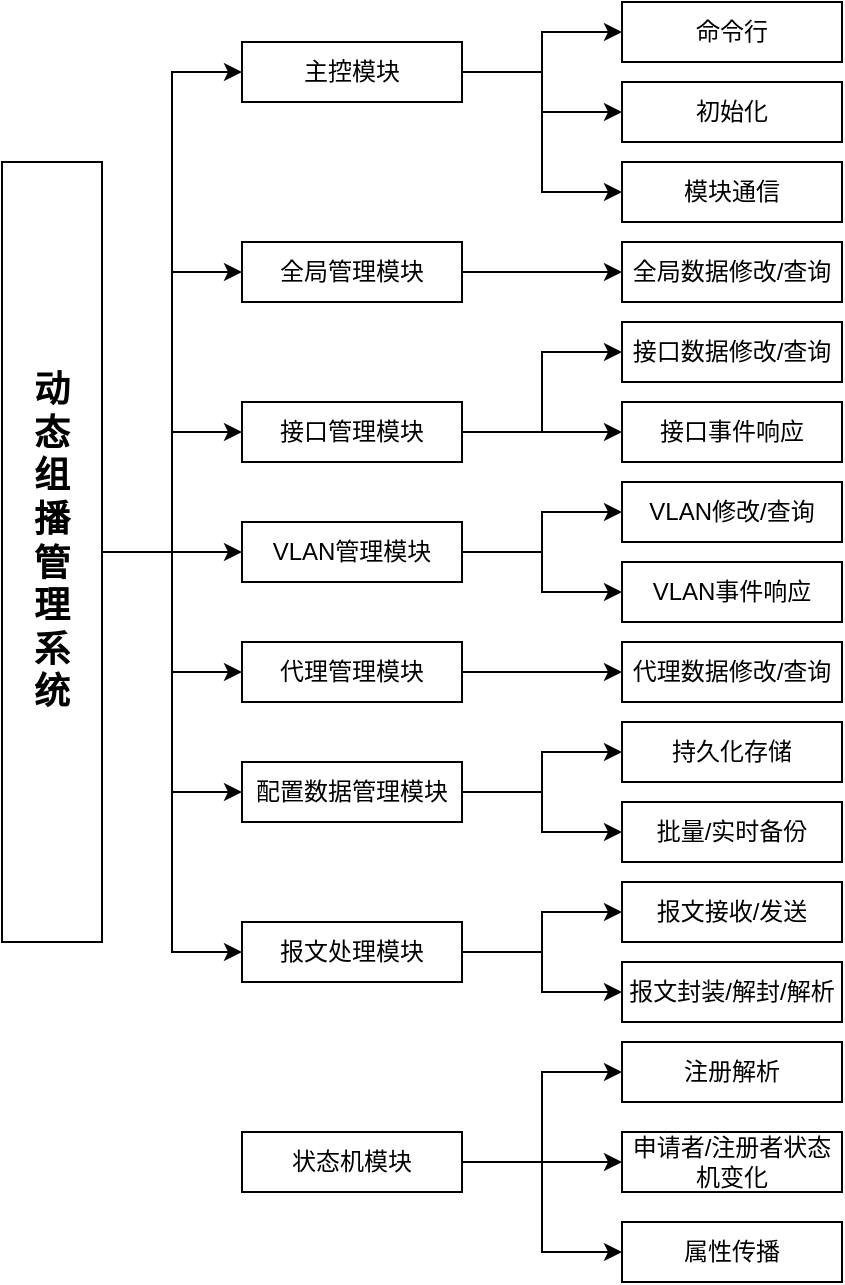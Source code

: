 <mxfile version="22.1.5" type="github">
  <diagram name="第 1 页" id="3-pClJ7IScu6mr6Mu3dZ">
    <mxGraphModel dx="786" dy="471" grid="1" gridSize="10" guides="1" tooltips="1" connect="1" arrows="1" fold="1" page="1" pageScale="1" pageWidth="827" pageHeight="1169" math="0" shadow="0">
      <root>
        <mxCell id="0" />
        <mxCell id="1" parent="0" />
        <mxCell id="GguSf6w3raXbqv1zkMUP-48" style="edgeStyle=orthogonalEdgeStyle;rounded=0;orthogonalLoop=1;jettySize=auto;html=1;entryX=0;entryY=0.5;entryDx=0;entryDy=0;" edge="1" parent="1" source="GguSf6w3raXbqv1zkMUP-1" target="GguSf6w3raXbqv1zkMUP-3">
          <mxGeometry relative="1" as="geometry" />
        </mxCell>
        <mxCell id="GguSf6w3raXbqv1zkMUP-49" style="edgeStyle=orthogonalEdgeStyle;rounded=0;orthogonalLoop=1;jettySize=auto;html=1;entryX=0;entryY=0.5;entryDx=0;entryDy=0;" edge="1" parent="1" source="GguSf6w3raXbqv1zkMUP-1" target="GguSf6w3raXbqv1zkMUP-4">
          <mxGeometry relative="1" as="geometry" />
        </mxCell>
        <mxCell id="GguSf6w3raXbqv1zkMUP-50" style="edgeStyle=orthogonalEdgeStyle;rounded=0;orthogonalLoop=1;jettySize=auto;html=1;entryX=0;entryY=0.5;entryDx=0;entryDy=0;" edge="1" parent="1" source="GguSf6w3raXbqv1zkMUP-1" target="GguSf6w3raXbqv1zkMUP-5">
          <mxGeometry relative="1" as="geometry" />
        </mxCell>
        <mxCell id="GguSf6w3raXbqv1zkMUP-51" style="edgeStyle=orthogonalEdgeStyle;rounded=0;orthogonalLoop=1;jettySize=auto;html=1;entryX=0;entryY=0.5;entryDx=0;entryDy=0;" edge="1" parent="1" source="GguSf6w3raXbqv1zkMUP-1" target="GguSf6w3raXbqv1zkMUP-6">
          <mxGeometry relative="1" as="geometry" />
        </mxCell>
        <mxCell id="GguSf6w3raXbqv1zkMUP-52" style="edgeStyle=orthogonalEdgeStyle;rounded=0;orthogonalLoop=1;jettySize=auto;html=1;entryX=0;entryY=0.5;entryDx=0;entryDy=0;" edge="1" parent="1" source="GguSf6w3raXbqv1zkMUP-1" target="GguSf6w3raXbqv1zkMUP-7">
          <mxGeometry relative="1" as="geometry" />
        </mxCell>
        <mxCell id="GguSf6w3raXbqv1zkMUP-53" style="edgeStyle=orthogonalEdgeStyle;rounded=0;orthogonalLoop=1;jettySize=auto;html=1;entryX=0;entryY=0.5;entryDx=0;entryDy=0;" edge="1" parent="1" source="GguSf6w3raXbqv1zkMUP-1" target="GguSf6w3raXbqv1zkMUP-8">
          <mxGeometry relative="1" as="geometry" />
        </mxCell>
        <mxCell id="GguSf6w3raXbqv1zkMUP-54" style="edgeStyle=orthogonalEdgeStyle;rounded=0;orthogonalLoop=1;jettySize=auto;html=1;entryX=0;entryY=0.5;entryDx=0;entryDy=0;" edge="1" parent="1" source="GguSf6w3raXbqv1zkMUP-1" target="GguSf6w3raXbqv1zkMUP-37">
          <mxGeometry relative="1" as="geometry" />
        </mxCell>
        <mxCell id="GguSf6w3raXbqv1zkMUP-1" value="&lt;h3&gt;&lt;br&gt;&lt;/h3&gt;" style="rounded=0;whiteSpace=wrap;html=1;" vertex="1" parent="1">
          <mxGeometry x="70" y="100" width="50" height="390" as="geometry" />
        </mxCell>
        <mxCell id="GguSf6w3raXbqv1zkMUP-2" value="&lt;h2&gt;动态组播管理系统&lt;/h2&gt;" style="text;html=1;strokeColor=none;fillColor=none;align=center;verticalAlign=middle;whiteSpace=wrap;rounded=0;" vertex="1" parent="1">
          <mxGeometry x="80" y="200" width="30" height="180" as="geometry" />
        </mxCell>
        <mxCell id="GguSf6w3raXbqv1zkMUP-15" style="edgeStyle=orthogonalEdgeStyle;rounded=0;orthogonalLoop=1;jettySize=auto;html=1;entryX=0;entryY=0.5;entryDx=0;entryDy=0;" edge="1" parent="1" source="GguSf6w3raXbqv1zkMUP-3" target="GguSf6w3raXbqv1zkMUP-10">
          <mxGeometry relative="1" as="geometry" />
        </mxCell>
        <mxCell id="GguSf6w3raXbqv1zkMUP-16" style="edgeStyle=orthogonalEdgeStyle;rounded=0;orthogonalLoop=1;jettySize=auto;html=1;" edge="1" parent="1" source="GguSf6w3raXbqv1zkMUP-3" target="GguSf6w3raXbqv1zkMUP-11">
          <mxGeometry relative="1" as="geometry" />
        </mxCell>
        <mxCell id="GguSf6w3raXbqv1zkMUP-17" style="edgeStyle=orthogonalEdgeStyle;rounded=0;orthogonalLoop=1;jettySize=auto;html=1;entryX=0;entryY=0.5;entryDx=0;entryDy=0;" edge="1" parent="1" source="GguSf6w3raXbqv1zkMUP-3" target="GguSf6w3raXbqv1zkMUP-12">
          <mxGeometry relative="1" as="geometry" />
        </mxCell>
        <mxCell id="GguSf6w3raXbqv1zkMUP-3" value="主控模块" style="rounded=0;whiteSpace=wrap;html=1;" vertex="1" parent="1">
          <mxGeometry x="190" y="40" width="110" height="30" as="geometry" />
        </mxCell>
        <mxCell id="GguSf6w3raXbqv1zkMUP-23" style="edgeStyle=orthogonalEdgeStyle;rounded=0;orthogonalLoop=1;jettySize=auto;html=1;" edge="1" parent="1" source="GguSf6w3raXbqv1zkMUP-4" target="GguSf6w3raXbqv1zkMUP-18">
          <mxGeometry relative="1" as="geometry" />
        </mxCell>
        <mxCell id="GguSf6w3raXbqv1zkMUP-4" value="全局管理模块" style="rounded=0;whiteSpace=wrap;html=1;" vertex="1" parent="1">
          <mxGeometry x="190" y="140" width="110" height="30" as="geometry" />
        </mxCell>
        <mxCell id="GguSf6w3raXbqv1zkMUP-24" style="edgeStyle=orthogonalEdgeStyle;rounded=0;orthogonalLoop=1;jettySize=auto;html=1;entryX=0;entryY=0.5;entryDx=0;entryDy=0;" edge="1" parent="1" source="GguSf6w3raXbqv1zkMUP-5" target="GguSf6w3raXbqv1zkMUP-20">
          <mxGeometry relative="1" as="geometry" />
        </mxCell>
        <mxCell id="GguSf6w3raXbqv1zkMUP-25" style="edgeStyle=orthogonalEdgeStyle;rounded=0;orthogonalLoop=1;jettySize=auto;html=1;" edge="1" parent="1" source="GguSf6w3raXbqv1zkMUP-5" target="GguSf6w3raXbqv1zkMUP-21">
          <mxGeometry relative="1" as="geometry" />
        </mxCell>
        <mxCell id="GguSf6w3raXbqv1zkMUP-5" value="接口管理模块" style="rounded=0;whiteSpace=wrap;html=1;" vertex="1" parent="1">
          <mxGeometry x="190" y="220" width="110" height="30" as="geometry" />
        </mxCell>
        <mxCell id="GguSf6w3raXbqv1zkMUP-29" style="edgeStyle=orthogonalEdgeStyle;rounded=0;orthogonalLoop=1;jettySize=auto;html=1;entryX=0;entryY=0.5;entryDx=0;entryDy=0;" edge="1" parent="1" source="GguSf6w3raXbqv1zkMUP-6" target="GguSf6w3raXbqv1zkMUP-27">
          <mxGeometry relative="1" as="geometry" />
        </mxCell>
        <mxCell id="GguSf6w3raXbqv1zkMUP-30" style="edgeStyle=orthogonalEdgeStyle;rounded=0;orthogonalLoop=1;jettySize=auto;html=1;" edge="1" parent="1" source="GguSf6w3raXbqv1zkMUP-6" target="GguSf6w3raXbqv1zkMUP-28">
          <mxGeometry relative="1" as="geometry" />
        </mxCell>
        <mxCell id="GguSf6w3raXbqv1zkMUP-6" value="VLAN管理模块" style="rounded=0;whiteSpace=wrap;html=1;" vertex="1" parent="1">
          <mxGeometry x="190" y="280" width="110" height="30" as="geometry" />
        </mxCell>
        <mxCell id="GguSf6w3raXbqv1zkMUP-32" style="edgeStyle=orthogonalEdgeStyle;rounded=0;orthogonalLoop=1;jettySize=auto;html=1;" edge="1" parent="1" source="GguSf6w3raXbqv1zkMUP-7" target="GguSf6w3raXbqv1zkMUP-31">
          <mxGeometry relative="1" as="geometry" />
        </mxCell>
        <mxCell id="GguSf6w3raXbqv1zkMUP-7" value="代理管理模块" style="rounded=0;whiteSpace=wrap;html=1;" vertex="1" parent="1">
          <mxGeometry x="190" y="340" width="110" height="30" as="geometry" />
        </mxCell>
        <mxCell id="GguSf6w3raXbqv1zkMUP-35" style="edgeStyle=orthogonalEdgeStyle;rounded=0;orthogonalLoop=1;jettySize=auto;html=1;" edge="1" parent="1" source="GguSf6w3raXbqv1zkMUP-8" target="GguSf6w3raXbqv1zkMUP-34">
          <mxGeometry relative="1" as="geometry" />
        </mxCell>
        <mxCell id="GguSf6w3raXbqv1zkMUP-36" style="edgeStyle=orthogonalEdgeStyle;rounded=0;orthogonalLoop=1;jettySize=auto;html=1;" edge="1" parent="1" source="GguSf6w3raXbqv1zkMUP-8" target="GguSf6w3raXbqv1zkMUP-33">
          <mxGeometry relative="1" as="geometry" />
        </mxCell>
        <mxCell id="GguSf6w3raXbqv1zkMUP-8" value="配置数据管理模块" style="rounded=0;whiteSpace=wrap;html=1;" vertex="1" parent="1">
          <mxGeometry x="190" y="400" width="110" height="30" as="geometry" />
        </mxCell>
        <mxCell id="GguSf6w3raXbqv1zkMUP-45" style="edgeStyle=orthogonalEdgeStyle;rounded=0;orthogonalLoop=1;jettySize=auto;html=1;entryX=0;entryY=0.5;entryDx=0;entryDy=0;" edge="1" parent="1" source="GguSf6w3raXbqv1zkMUP-9" target="GguSf6w3raXbqv1zkMUP-42">
          <mxGeometry relative="1" as="geometry" />
        </mxCell>
        <mxCell id="GguSf6w3raXbqv1zkMUP-46" style="edgeStyle=orthogonalEdgeStyle;rounded=0;orthogonalLoop=1;jettySize=auto;html=1;" edge="1" parent="1" source="GguSf6w3raXbqv1zkMUP-9" target="GguSf6w3raXbqv1zkMUP-43">
          <mxGeometry relative="1" as="geometry" />
        </mxCell>
        <mxCell id="GguSf6w3raXbqv1zkMUP-47" style="edgeStyle=orthogonalEdgeStyle;rounded=0;orthogonalLoop=1;jettySize=auto;html=1;entryX=0;entryY=0.5;entryDx=0;entryDy=0;" edge="1" parent="1" source="GguSf6w3raXbqv1zkMUP-9" target="GguSf6w3raXbqv1zkMUP-44">
          <mxGeometry relative="1" as="geometry" />
        </mxCell>
        <mxCell id="GguSf6w3raXbqv1zkMUP-9" value="状态机模块" style="rounded=0;whiteSpace=wrap;html=1;" vertex="1" parent="1">
          <mxGeometry x="190" y="585" width="110" height="30" as="geometry" />
        </mxCell>
        <mxCell id="GguSf6w3raXbqv1zkMUP-10" value="命令行" style="rounded=0;whiteSpace=wrap;html=1;" vertex="1" parent="1">
          <mxGeometry x="380" y="20" width="110" height="30" as="geometry" />
        </mxCell>
        <mxCell id="GguSf6w3raXbqv1zkMUP-11" value="初始化" style="rounded=0;whiteSpace=wrap;html=1;" vertex="1" parent="1">
          <mxGeometry x="380" y="60" width="110" height="30" as="geometry" />
        </mxCell>
        <mxCell id="GguSf6w3raXbqv1zkMUP-12" value="模块通信" style="rounded=0;whiteSpace=wrap;html=1;" vertex="1" parent="1">
          <mxGeometry x="380" y="100" width="110" height="30" as="geometry" />
        </mxCell>
        <mxCell id="GguSf6w3raXbqv1zkMUP-18" value="全局数据修改/查询" style="rounded=0;whiteSpace=wrap;html=1;" vertex="1" parent="1">
          <mxGeometry x="380" y="140" width="110" height="30" as="geometry" />
        </mxCell>
        <mxCell id="GguSf6w3raXbqv1zkMUP-20" value="接口数据修改/查询" style="rounded=0;whiteSpace=wrap;html=1;" vertex="1" parent="1">
          <mxGeometry x="380" y="180" width="110" height="30" as="geometry" />
        </mxCell>
        <mxCell id="GguSf6w3raXbqv1zkMUP-21" value="接口事件响应" style="rounded=0;whiteSpace=wrap;html=1;" vertex="1" parent="1">
          <mxGeometry x="380" y="220" width="110" height="30" as="geometry" />
        </mxCell>
        <mxCell id="GguSf6w3raXbqv1zkMUP-27" value="VLAN修改/查询" style="rounded=0;whiteSpace=wrap;html=1;" vertex="1" parent="1">
          <mxGeometry x="380" y="260" width="110" height="30" as="geometry" />
        </mxCell>
        <mxCell id="GguSf6w3raXbqv1zkMUP-28" value="VLAN事件响应" style="rounded=0;whiteSpace=wrap;html=1;" vertex="1" parent="1">
          <mxGeometry x="380" y="300" width="110" height="30" as="geometry" />
        </mxCell>
        <mxCell id="GguSf6w3raXbqv1zkMUP-31" value="代理数据修改/查询" style="rounded=0;whiteSpace=wrap;html=1;" vertex="1" parent="1">
          <mxGeometry x="380" y="340" width="110" height="30" as="geometry" />
        </mxCell>
        <mxCell id="GguSf6w3raXbqv1zkMUP-33" value="批量/实时备份" style="rounded=0;whiteSpace=wrap;html=1;" vertex="1" parent="1">
          <mxGeometry x="380" y="420" width="110" height="30" as="geometry" />
        </mxCell>
        <mxCell id="GguSf6w3raXbqv1zkMUP-34" value="持久化存储" style="rounded=0;whiteSpace=wrap;html=1;" vertex="1" parent="1">
          <mxGeometry x="380" y="380" width="110" height="30" as="geometry" />
        </mxCell>
        <mxCell id="GguSf6w3raXbqv1zkMUP-40" style="edgeStyle=orthogonalEdgeStyle;rounded=0;orthogonalLoop=1;jettySize=auto;html=1;entryX=0;entryY=0.5;entryDx=0;entryDy=0;" edge="1" parent="1" source="GguSf6w3raXbqv1zkMUP-37" target="GguSf6w3raXbqv1zkMUP-38">
          <mxGeometry relative="1" as="geometry" />
        </mxCell>
        <mxCell id="GguSf6w3raXbqv1zkMUP-41" style="edgeStyle=orthogonalEdgeStyle;rounded=0;orthogonalLoop=1;jettySize=auto;html=1;entryX=0;entryY=0.5;entryDx=0;entryDy=0;" edge="1" parent="1" source="GguSf6w3raXbqv1zkMUP-37" target="GguSf6w3raXbqv1zkMUP-39">
          <mxGeometry relative="1" as="geometry" />
        </mxCell>
        <mxCell id="GguSf6w3raXbqv1zkMUP-37" value="报文处理模块" style="rounded=0;whiteSpace=wrap;html=1;" vertex="1" parent="1">
          <mxGeometry x="190" y="480" width="110" height="30" as="geometry" />
        </mxCell>
        <mxCell id="GguSf6w3raXbqv1zkMUP-38" value="报文接收/发送" style="rounded=0;whiteSpace=wrap;html=1;" vertex="1" parent="1">
          <mxGeometry x="380" y="460" width="110" height="30" as="geometry" />
        </mxCell>
        <mxCell id="GguSf6w3raXbqv1zkMUP-39" value="报文封装/解封/解析" style="rounded=0;whiteSpace=wrap;html=1;" vertex="1" parent="1">
          <mxGeometry x="380" y="500" width="110" height="30" as="geometry" />
        </mxCell>
        <mxCell id="GguSf6w3raXbqv1zkMUP-42" value="注册解析" style="rounded=0;whiteSpace=wrap;html=1;" vertex="1" parent="1">
          <mxGeometry x="380" y="540" width="110" height="30" as="geometry" />
        </mxCell>
        <mxCell id="GguSf6w3raXbqv1zkMUP-43" value="申请者/注册者状态机变化" style="rounded=0;whiteSpace=wrap;html=1;" vertex="1" parent="1">
          <mxGeometry x="380" y="585" width="110" height="30" as="geometry" />
        </mxCell>
        <mxCell id="GguSf6w3raXbqv1zkMUP-44" value="属性传播" style="rounded=0;whiteSpace=wrap;html=1;" vertex="1" parent="1">
          <mxGeometry x="380" y="630" width="110" height="30" as="geometry" />
        </mxCell>
      </root>
    </mxGraphModel>
  </diagram>
</mxfile>
